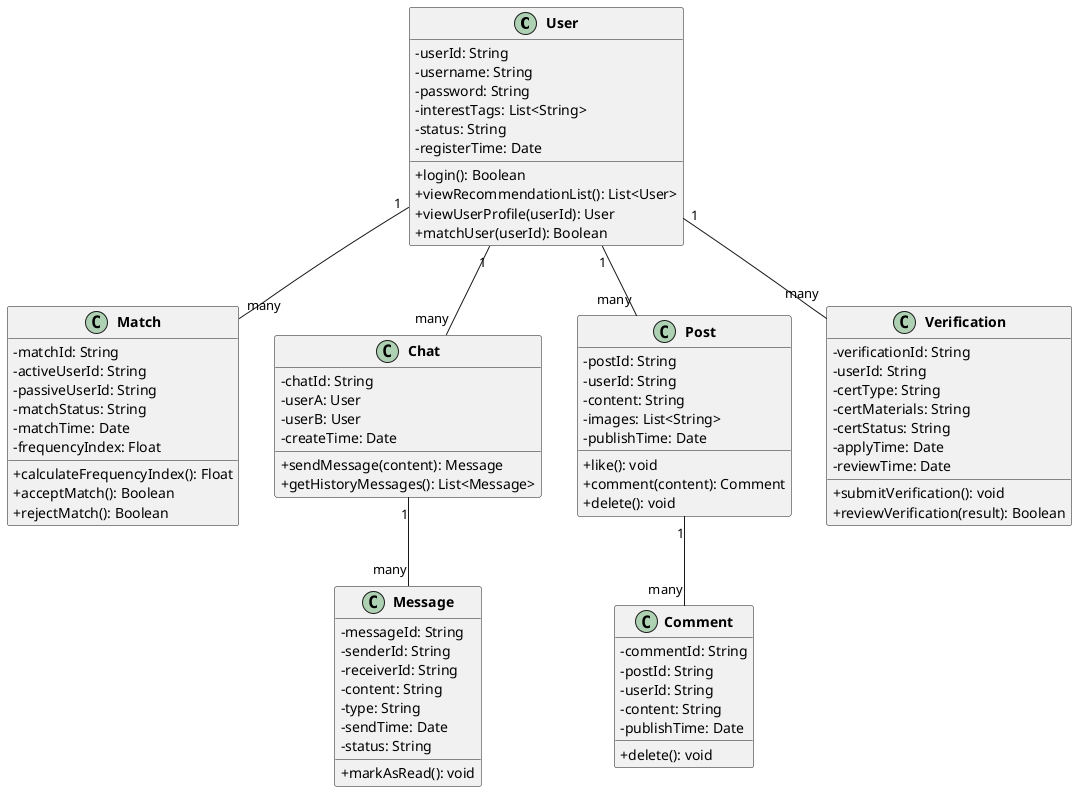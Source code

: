 @startuml "SameFrequency App Business Class Diagram"

' English Version
skinparam classAttributeIconSize 0
skinparam classFontStyle bold
skinparam classFontSize 14

class User {
  -userId: String
  -username: String
  -password: String
  -interestTags: List<String>
  -status: String
  -registerTime: Date
  +login(): Boolean
  +viewRecommendationList(): List<User>
  +viewUserProfile(userId): User
  +matchUser(userId): Boolean
}

class Match {
  -matchId: String
  -activeUserId: String
  -passiveUserId: String
  -matchStatus: String
  -matchTime: Date
  -frequencyIndex: Float
  +calculateFrequencyIndex(): Float
  +acceptMatch(): Boolean
  +rejectMatch(): Boolean
}

class Chat {
  -chatId: String
  -userA: User
  -userB: User
  -createTime: Date
  +sendMessage(content): Message
  +getHistoryMessages(): List<Message>
}

class Message {
  -messageId: String
  -senderId: String
  -receiverId: String
  -content: String
  -type: String
  -sendTime: Date
  -status: String
  +markAsRead(): void
}

class Post {
  -postId: String
  -userId: String
  -content: String
  -images: List<String>
  -publishTime: Date
  +like(): void
  +comment(content): Comment
  +delete(): void
}

class Comment {
  -commentId: String
  -postId: String
  -userId: String
  -content: String
  -publishTime: Date
  +delete(): void
}

class Verification {
  -verificationId: String
  -userId: String
  -certType: String
  -certMaterials: String
  -certStatus: String
  -applyTime: Date
  -reviewTime: Date
  +submitVerification(): void
  +reviewVerification(result): Boolean
}

User "1" -- "many" Match
User "1" -- "many" Chat
Chat "1" -- "many" Message
User "1" -- "many" Post
Post "1" -- "many" Comment
User "1" -- "many" Verification

@enduml 